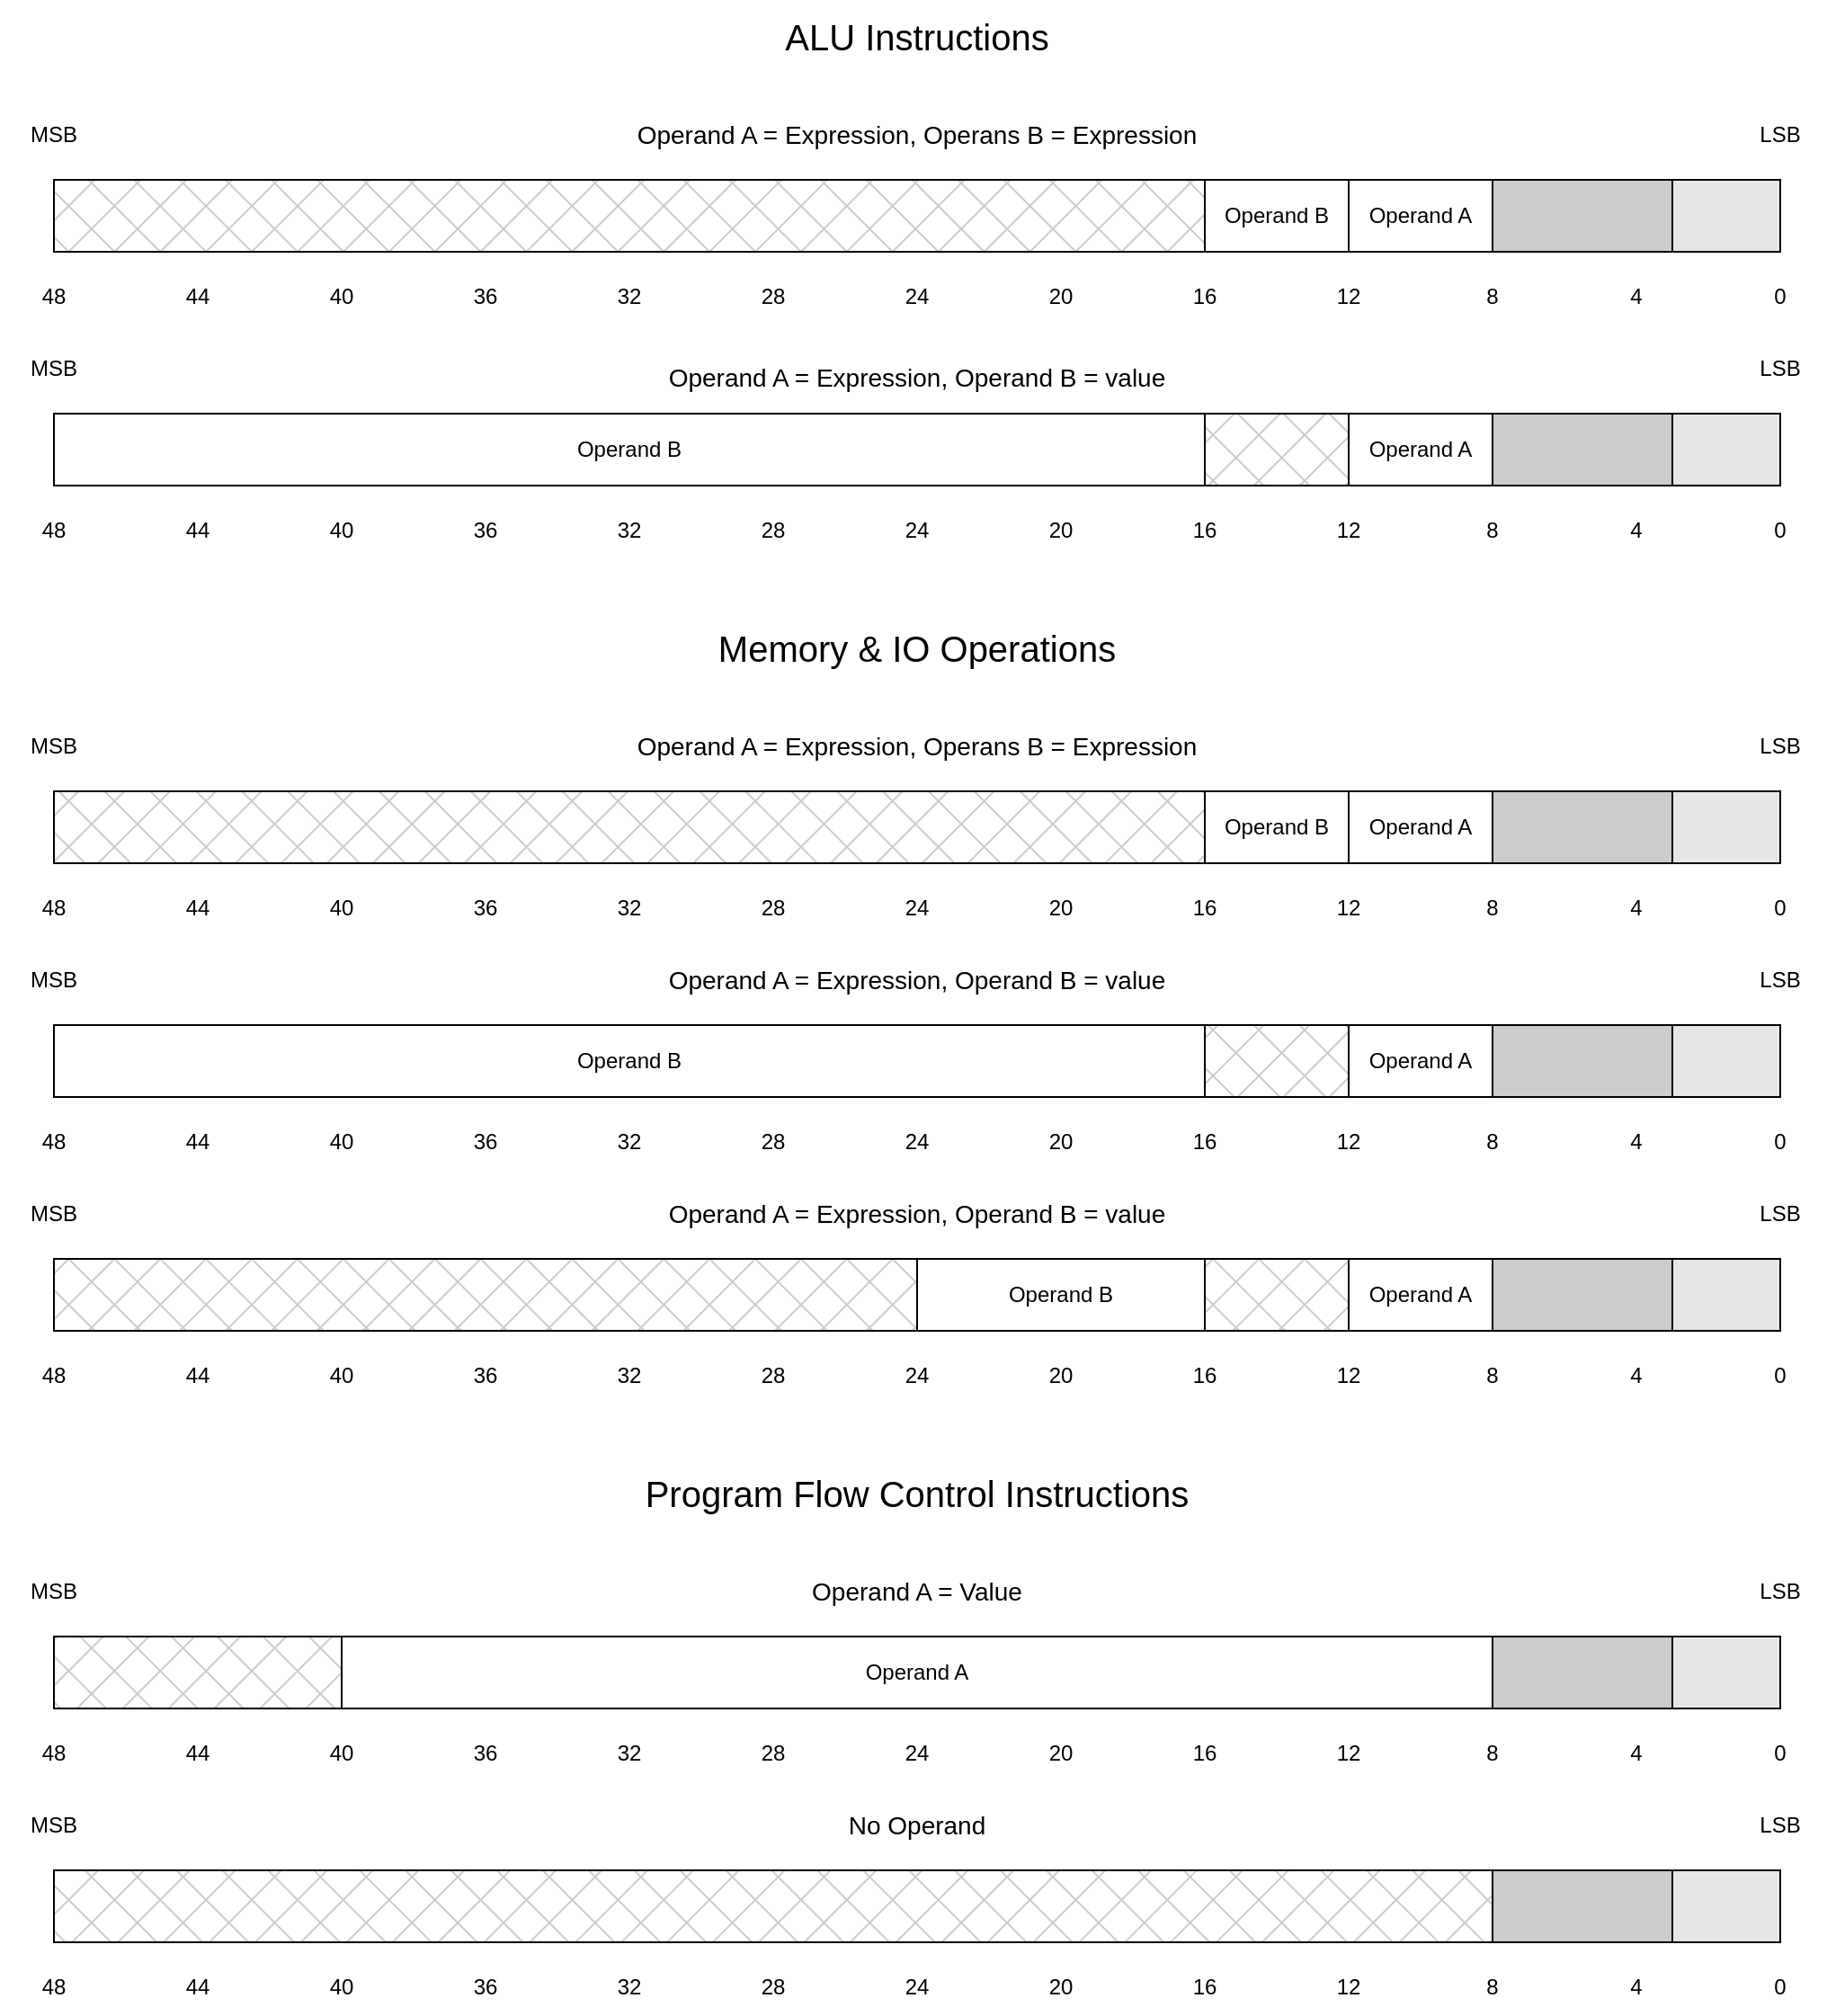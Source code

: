 <mxfile version="26.2.12">
  <diagram name="Page-1" id="KWa05hD6m2ldtA0Ua-MG">
    <mxGraphModel dx="1426" dy="784" grid="1" gridSize="10" guides="1" tooltips="1" connect="1" arrows="1" fold="1" page="1" pageScale="1" pageWidth="827" pageHeight="1169" math="0" shadow="0">
      <root>
        <mxCell id="0" />
        <mxCell id="1" parent="0" />
        <mxCell id="LBeNDb-V28WhiPF_0cWA-1" value="" style="rounded=0;whiteSpace=wrap;html=1;fillColor=#CCCCCC;gradientColor=none;gradientDirection=radial;fillStyle=cross-hatch;" vertex="1" parent="1">
          <mxGeometry x="120" y="240" width="960" height="40" as="geometry" />
        </mxCell>
        <mxCell id="LBeNDb-V28WhiPF_0cWA-2" value="MSB" style="text;html=1;align=center;verticalAlign=middle;whiteSpace=wrap;rounded=0;" vertex="1" parent="1">
          <mxGeometry x="90" y="200" width="60" height="30" as="geometry" />
        </mxCell>
        <mxCell id="LBeNDb-V28WhiPF_0cWA-3" value="LSB" style="text;html=1;align=center;verticalAlign=middle;whiteSpace=wrap;rounded=0;" vertex="1" parent="1">
          <mxGeometry x="1050" y="200" width="60" height="30" as="geometry" />
        </mxCell>
        <mxCell id="LBeNDb-V28WhiPF_0cWA-4" value="" style="rounded=0;whiteSpace=wrap;html=1;fillColor=#E6E6E6;" vertex="1" parent="1">
          <mxGeometry x="1020" y="240" width="60" height="40" as="geometry" />
        </mxCell>
        <mxCell id="LBeNDb-V28WhiPF_0cWA-5" value="" style="rounded=0;whiteSpace=wrap;html=1;fillColor=#CCCCCC;" vertex="1" parent="1">
          <mxGeometry x="920" y="240" width="100" height="40" as="geometry" />
        </mxCell>
        <mxCell id="LBeNDb-V28WhiPF_0cWA-6" value="" style="rounded=0;whiteSpace=wrap;html=1;" vertex="1" parent="1">
          <mxGeometry x="840" y="240" width="80" height="40" as="geometry" />
        </mxCell>
        <mxCell id="LBeNDb-V28WhiPF_0cWA-7" value="" style="rounded=0;whiteSpace=wrap;html=1;" vertex="1" parent="1">
          <mxGeometry x="760" y="240" width="80" height="40" as="geometry" />
        </mxCell>
        <mxCell id="LBeNDb-V28WhiPF_0cWA-8" value="0" style="text;html=1;align=center;verticalAlign=middle;whiteSpace=wrap;rounded=0;" vertex="1" parent="1">
          <mxGeometry x="1050" y="290" width="60" height="30" as="geometry" />
        </mxCell>
        <mxCell id="LBeNDb-V28WhiPF_0cWA-9" value="4" style="text;html=1;align=center;verticalAlign=middle;whiteSpace=wrap;rounded=0;" vertex="1" parent="1">
          <mxGeometry x="970" y="290" width="60" height="30" as="geometry" />
        </mxCell>
        <mxCell id="LBeNDb-V28WhiPF_0cWA-10" value="8" style="text;html=1;align=center;verticalAlign=middle;whiteSpace=wrap;rounded=0;" vertex="1" parent="1">
          <mxGeometry x="890" y="290" width="60" height="30" as="geometry" />
        </mxCell>
        <mxCell id="LBeNDb-V28WhiPF_0cWA-11" value="12" style="text;html=1;align=center;verticalAlign=middle;whiteSpace=wrap;rounded=0;" vertex="1" parent="1">
          <mxGeometry x="810" y="290" width="60" height="30" as="geometry" />
        </mxCell>
        <mxCell id="LBeNDb-V28WhiPF_0cWA-12" value="16" style="text;html=1;align=center;verticalAlign=middle;whiteSpace=wrap;rounded=0;" vertex="1" parent="1">
          <mxGeometry x="730" y="290" width="60" height="30" as="geometry" />
        </mxCell>
        <mxCell id="LBeNDb-V28WhiPF_0cWA-13" value="20" style="text;html=1;align=center;verticalAlign=middle;whiteSpace=wrap;rounded=0;" vertex="1" parent="1">
          <mxGeometry x="650" y="290" width="60" height="30" as="geometry" />
        </mxCell>
        <mxCell id="LBeNDb-V28WhiPF_0cWA-14" value="24" style="text;html=1;align=center;verticalAlign=middle;whiteSpace=wrap;rounded=0;" vertex="1" parent="1">
          <mxGeometry x="570" y="290" width="60" height="30" as="geometry" />
        </mxCell>
        <mxCell id="LBeNDb-V28WhiPF_0cWA-15" value="28" style="text;html=1;align=center;verticalAlign=middle;whiteSpace=wrap;rounded=0;" vertex="1" parent="1">
          <mxGeometry x="490" y="290" width="60" height="30" as="geometry" />
        </mxCell>
        <mxCell id="LBeNDb-V28WhiPF_0cWA-16" value="32" style="text;html=1;align=center;verticalAlign=middle;whiteSpace=wrap;rounded=0;" vertex="1" parent="1">
          <mxGeometry x="410" y="290" width="60" height="30" as="geometry" />
        </mxCell>
        <mxCell id="LBeNDb-V28WhiPF_0cWA-17" value="36" style="text;html=1;align=center;verticalAlign=middle;whiteSpace=wrap;rounded=0;" vertex="1" parent="1">
          <mxGeometry x="330" y="290" width="60" height="30" as="geometry" />
        </mxCell>
        <mxCell id="LBeNDb-V28WhiPF_0cWA-18" value="40" style="text;html=1;align=center;verticalAlign=middle;whiteSpace=wrap;rounded=0;" vertex="1" parent="1">
          <mxGeometry x="250" y="290" width="60" height="30" as="geometry" />
        </mxCell>
        <mxCell id="LBeNDb-V28WhiPF_0cWA-19" value="44" style="text;html=1;align=center;verticalAlign=middle;whiteSpace=wrap;rounded=0;" vertex="1" parent="1">
          <mxGeometry x="170" y="290" width="60" height="30" as="geometry" />
        </mxCell>
        <mxCell id="LBeNDb-V28WhiPF_0cWA-20" value="48" style="text;html=1;align=center;verticalAlign=middle;whiteSpace=wrap;rounded=0;" vertex="1" parent="1">
          <mxGeometry x="90" y="290" width="60" height="30" as="geometry" />
        </mxCell>
        <mxCell id="LBeNDb-V28WhiPF_0cWA-21" value="Operand A = Expression, Operans B = Expression" style="text;html=1;align=center;verticalAlign=middle;whiteSpace=wrap;rounded=0;fontSize=14;" vertex="1" parent="1">
          <mxGeometry x="430" y="205" width="340" height="20" as="geometry" />
        </mxCell>
        <mxCell id="LBeNDb-V28WhiPF_0cWA-22" value="" style="rounded=0;whiteSpace=wrap;html=1;fillColor=#CCCCCC;gradientColor=none;gradientDirection=radial;fillStyle=cross-hatch;" vertex="1" parent="1">
          <mxGeometry x="120" y="370" width="960" height="40" as="geometry" />
        </mxCell>
        <mxCell id="LBeNDb-V28WhiPF_0cWA-23" value="MSB" style="text;html=1;align=center;verticalAlign=middle;whiteSpace=wrap;rounded=0;" vertex="1" parent="1">
          <mxGeometry x="90" y="330" width="60" height="30" as="geometry" />
        </mxCell>
        <mxCell id="LBeNDb-V28WhiPF_0cWA-24" value="LSB" style="text;html=1;align=center;verticalAlign=middle;whiteSpace=wrap;rounded=0;" vertex="1" parent="1">
          <mxGeometry x="1050" y="330" width="60" height="30" as="geometry" />
        </mxCell>
        <mxCell id="LBeNDb-V28WhiPF_0cWA-25" value="" style="rounded=0;whiteSpace=wrap;html=1;fillColor=#E6E6E6;" vertex="1" parent="1">
          <mxGeometry x="1020" y="370" width="60" height="40" as="geometry" />
        </mxCell>
        <mxCell id="LBeNDb-V28WhiPF_0cWA-26" value="" style="rounded=0;whiteSpace=wrap;html=1;fillColor=#CCCCCC;" vertex="1" parent="1">
          <mxGeometry x="920" y="370" width="100" height="40" as="geometry" />
        </mxCell>
        <mxCell id="LBeNDb-V28WhiPF_0cWA-27" value="" style="rounded=0;whiteSpace=wrap;html=1;" vertex="1" parent="1">
          <mxGeometry x="840" y="370" width="80" height="40" as="geometry" />
        </mxCell>
        <mxCell id="LBeNDb-V28WhiPF_0cWA-28" value="" style="rounded=0;whiteSpace=wrap;html=1;" vertex="1" parent="1">
          <mxGeometry x="120" y="370" width="640" height="40" as="geometry" />
        </mxCell>
        <mxCell id="LBeNDb-V28WhiPF_0cWA-29" value="0" style="text;html=1;align=center;verticalAlign=middle;whiteSpace=wrap;rounded=0;" vertex="1" parent="1">
          <mxGeometry x="1050" y="420" width="60" height="30" as="geometry" />
        </mxCell>
        <mxCell id="LBeNDb-V28WhiPF_0cWA-30" value="4" style="text;html=1;align=center;verticalAlign=middle;whiteSpace=wrap;rounded=0;" vertex="1" parent="1">
          <mxGeometry x="970" y="420" width="60" height="30" as="geometry" />
        </mxCell>
        <mxCell id="LBeNDb-V28WhiPF_0cWA-31" value="8" style="text;html=1;align=center;verticalAlign=middle;whiteSpace=wrap;rounded=0;" vertex="1" parent="1">
          <mxGeometry x="890" y="420" width="60" height="30" as="geometry" />
        </mxCell>
        <mxCell id="LBeNDb-V28WhiPF_0cWA-32" value="12" style="text;html=1;align=center;verticalAlign=middle;whiteSpace=wrap;rounded=0;" vertex="1" parent="1">
          <mxGeometry x="810" y="420" width="60" height="30" as="geometry" />
        </mxCell>
        <mxCell id="LBeNDb-V28WhiPF_0cWA-33" value="16" style="text;html=1;align=center;verticalAlign=middle;whiteSpace=wrap;rounded=0;" vertex="1" parent="1">
          <mxGeometry x="730" y="420" width="60" height="30" as="geometry" />
        </mxCell>
        <mxCell id="LBeNDb-V28WhiPF_0cWA-34" value="20" style="text;html=1;align=center;verticalAlign=middle;whiteSpace=wrap;rounded=0;" vertex="1" parent="1">
          <mxGeometry x="650" y="420" width="60" height="30" as="geometry" />
        </mxCell>
        <mxCell id="LBeNDb-V28WhiPF_0cWA-35" value="24" style="text;html=1;align=center;verticalAlign=middle;whiteSpace=wrap;rounded=0;" vertex="1" parent="1">
          <mxGeometry x="570" y="420" width="60" height="30" as="geometry" />
        </mxCell>
        <mxCell id="LBeNDb-V28WhiPF_0cWA-36" value="28" style="text;html=1;align=center;verticalAlign=middle;whiteSpace=wrap;rounded=0;" vertex="1" parent="1">
          <mxGeometry x="490" y="420" width="60" height="30" as="geometry" />
        </mxCell>
        <mxCell id="LBeNDb-V28WhiPF_0cWA-37" value="32" style="text;html=1;align=center;verticalAlign=middle;whiteSpace=wrap;rounded=0;" vertex="1" parent="1">
          <mxGeometry x="410" y="420" width="60" height="30" as="geometry" />
        </mxCell>
        <mxCell id="LBeNDb-V28WhiPF_0cWA-38" value="36" style="text;html=1;align=center;verticalAlign=middle;whiteSpace=wrap;rounded=0;" vertex="1" parent="1">
          <mxGeometry x="330" y="420" width="60" height="30" as="geometry" />
        </mxCell>
        <mxCell id="LBeNDb-V28WhiPF_0cWA-39" value="40" style="text;html=1;align=center;verticalAlign=middle;whiteSpace=wrap;rounded=0;" vertex="1" parent="1">
          <mxGeometry x="250" y="420" width="60" height="30" as="geometry" />
        </mxCell>
        <mxCell id="LBeNDb-V28WhiPF_0cWA-40" value="44" style="text;html=1;align=center;verticalAlign=middle;whiteSpace=wrap;rounded=0;" vertex="1" parent="1">
          <mxGeometry x="170" y="420" width="60" height="30" as="geometry" />
        </mxCell>
        <mxCell id="LBeNDb-V28WhiPF_0cWA-41" value="48" style="text;html=1;align=center;verticalAlign=middle;whiteSpace=wrap;rounded=0;" vertex="1" parent="1">
          <mxGeometry x="90" y="420" width="60" height="30" as="geometry" />
        </mxCell>
        <mxCell id="LBeNDb-V28WhiPF_0cWA-42" value="Operand A = Expression, Operand B = value" style="text;html=1;align=center;verticalAlign=middle;whiteSpace=wrap;rounded=0;fontSize=14;" vertex="1" parent="1">
          <mxGeometry x="430" y="340" width="340" height="20" as="geometry" />
        </mxCell>
        <mxCell id="LBeNDb-V28WhiPF_0cWA-43" value="Operand B" style="text;html=1;align=center;verticalAlign=middle;whiteSpace=wrap;rounded=0;" vertex="1" parent="1">
          <mxGeometry x="765" y="245" width="70" height="30" as="geometry" />
        </mxCell>
        <mxCell id="LBeNDb-V28WhiPF_0cWA-44" value="Operand A" style="text;html=1;align=center;verticalAlign=middle;whiteSpace=wrap;rounded=0;" vertex="1" parent="1">
          <mxGeometry x="850" y="245" width="60" height="30" as="geometry" />
        </mxCell>
        <mxCell id="LBeNDb-V28WhiPF_0cWA-45" value="Operand A" style="text;html=1;align=center;verticalAlign=middle;whiteSpace=wrap;rounded=0;" vertex="1" parent="1">
          <mxGeometry x="850" y="375" width="60" height="30" as="geometry" />
        </mxCell>
        <mxCell id="LBeNDb-V28WhiPF_0cWA-46" value="Operand B" style="text;html=1;align=center;verticalAlign=middle;whiteSpace=wrap;rounded=0;" vertex="1" parent="1">
          <mxGeometry x="405" y="375" width="70" height="30" as="geometry" />
        </mxCell>
        <mxCell id="LBeNDb-V28WhiPF_0cWA-47" value="ALU Instructions" style="text;html=1;align=center;verticalAlign=middle;whiteSpace=wrap;rounded=0;fontSize=20;" vertex="1" parent="1">
          <mxGeometry x="440" y="140" width="320" height="40" as="geometry" />
        </mxCell>
        <mxCell id="LBeNDb-V28WhiPF_0cWA-49" value="" style="rounded=0;whiteSpace=wrap;html=1;fillColor=#CCCCCC;gradientColor=none;gradientDirection=radial;fillStyle=cross-hatch;" vertex="1" parent="1">
          <mxGeometry x="120" y="580" width="960" height="40" as="geometry" />
        </mxCell>
        <mxCell id="LBeNDb-V28WhiPF_0cWA-50" value="MSB" style="text;html=1;align=center;verticalAlign=middle;whiteSpace=wrap;rounded=0;" vertex="1" parent="1">
          <mxGeometry x="90" y="540" width="60" height="30" as="geometry" />
        </mxCell>
        <mxCell id="LBeNDb-V28WhiPF_0cWA-51" value="LSB" style="text;html=1;align=center;verticalAlign=middle;whiteSpace=wrap;rounded=0;" vertex="1" parent="1">
          <mxGeometry x="1050" y="540" width="60" height="30" as="geometry" />
        </mxCell>
        <mxCell id="LBeNDb-V28WhiPF_0cWA-52" value="" style="rounded=0;whiteSpace=wrap;html=1;fillColor=#E6E6E6;" vertex="1" parent="1">
          <mxGeometry x="1020" y="580" width="60" height="40" as="geometry" />
        </mxCell>
        <mxCell id="LBeNDb-V28WhiPF_0cWA-53" value="" style="rounded=0;whiteSpace=wrap;html=1;fillColor=#CCCCCC;" vertex="1" parent="1">
          <mxGeometry x="920" y="580" width="100" height="40" as="geometry" />
        </mxCell>
        <mxCell id="LBeNDb-V28WhiPF_0cWA-54" value="" style="rounded=0;whiteSpace=wrap;html=1;" vertex="1" parent="1">
          <mxGeometry x="840" y="580" width="80" height="40" as="geometry" />
        </mxCell>
        <mxCell id="LBeNDb-V28WhiPF_0cWA-55" value="" style="rounded=0;whiteSpace=wrap;html=1;" vertex="1" parent="1">
          <mxGeometry x="760" y="580" width="80" height="40" as="geometry" />
        </mxCell>
        <mxCell id="LBeNDb-V28WhiPF_0cWA-56" value="0" style="text;html=1;align=center;verticalAlign=middle;whiteSpace=wrap;rounded=0;" vertex="1" parent="1">
          <mxGeometry x="1050" y="630" width="60" height="30" as="geometry" />
        </mxCell>
        <mxCell id="LBeNDb-V28WhiPF_0cWA-57" value="4" style="text;html=1;align=center;verticalAlign=middle;whiteSpace=wrap;rounded=0;" vertex="1" parent="1">
          <mxGeometry x="970" y="630" width="60" height="30" as="geometry" />
        </mxCell>
        <mxCell id="LBeNDb-V28WhiPF_0cWA-58" value="8" style="text;html=1;align=center;verticalAlign=middle;whiteSpace=wrap;rounded=0;" vertex="1" parent="1">
          <mxGeometry x="890" y="630" width="60" height="30" as="geometry" />
        </mxCell>
        <mxCell id="LBeNDb-V28WhiPF_0cWA-59" value="12" style="text;html=1;align=center;verticalAlign=middle;whiteSpace=wrap;rounded=0;" vertex="1" parent="1">
          <mxGeometry x="810" y="630" width="60" height="30" as="geometry" />
        </mxCell>
        <mxCell id="LBeNDb-V28WhiPF_0cWA-60" value="16" style="text;html=1;align=center;verticalAlign=middle;whiteSpace=wrap;rounded=0;" vertex="1" parent="1">
          <mxGeometry x="730" y="630" width="60" height="30" as="geometry" />
        </mxCell>
        <mxCell id="LBeNDb-V28WhiPF_0cWA-61" value="20" style="text;html=1;align=center;verticalAlign=middle;whiteSpace=wrap;rounded=0;" vertex="1" parent="1">
          <mxGeometry x="650" y="630" width="60" height="30" as="geometry" />
        </mxCell>
        <mxCell id="LBeNDb-V28WhiPF_0cWA-62" value="24" style="text;html=1;align=center;verticalAlign=middle;whiteSpace=wrap;rounded=0;" vertex="1" parent="1">
          <mxGeometry x="570" y="630" width="60" height="30" as="geometry" />
        </mxCell>
        <mxCell id="LBeNDb-V28WhiPF_0cWA-63" value="28" style="text;html=1;align=center;verticalAlign=middle;whiteSpace=wrap;rounded=0;" vertex="1" parent="1">
          <mxGeometry x="490" y="630" width="60" height="30" as="geometry" />
        </mxCell>
        <mxCell id="LBeNDb-V28WhiPF_0cWA-64" value="32" style="text;html=1;align=center;verticalAlign=middle;whiteSpace=wrap;rounded=0;" vertex="1" parent="1">
          <mxGeometry x="410" y="630" width="60" height="30" as="geometry" />
        </mxCell>
        <mxCell id="LBeNDb-V28WhiPF_0cWA-65" value="36" style="text;html=1;align=center;verticalAlign=middle;whiteSpace=wrap;rounded=0;" vertex="1" parent="1">
          <mxGeometry x="330" y="630" width="60" height="30" as="geometry" />
        </mxCell>
        <mxCell id="LBeNDb-V28WhiPF_0cWA-66" value="40" style="text;html=1;align=center;verticalAlign=middle;whiteSpace=wrap;rounded=0;" vertex="1" parent="1">
          <mxGeometry x="250" y="630" width="60" height="30" as="geometry" />
        </mxCell>
        <mxCell id="LBeNDb-V28WhiPF_0cWA-67" value="44" style="text;html=1;align=center;verticalAlign=middle;whiteSpace=wrap;rounded=0;" vertex="1" parent="1">
          <mxGeometry x="170" y="630" width="60" height="30" as="geometry" />
        </mxCell>
        <mxCell id="LBeNDb-V28WhiPF_0cWA-68" value="48" style="text;html=1;align=center;verticalAlign=middle;whiteSpace=wrap;rounded=0;" vertex="1" parent="1">
          <mxGeometry x="90" y="630" width="60" height="30" as="geometry" />
        </mxCell>
        <mxCell id="LBeNDb-V28WhiPF_0cWA-69" value="Operand A = Expression, Operans B = Expression" style="text;html=1;align=center;verticalAlign=middle;whiteSpace=wrap;rounded=0;fontSize=14;" vertex="1" parent="1">
          <mxGeometry x="430" y="545" width="340" height="20" as="geometry" />
        </mxCell>
        <mxCell id="LBeNDb-V28WhiPF_0cWA-70" value="" style="rounded=0;whiteSpace=wrap;html=1;fillColor=#CCCCCC;gradientColor=none;gradientDirection=radial;fillStyle=cross-hatch;" vertex="1" parent="1">
          <mxGeometry x="120" y="710" width="960" height="40" as="geometry" />
        </mxCell>
        <mxCell id="LBeNDb-V28WhiPF_0cWA-71" value="MSB" style="text;html=1;align=center;verticalAlign=middle;whiteSpace=wrap;rounded=0;" vertex="1" parent="1">
          <mxGeometry x="90" y="670" width="60" height="30" as="geometry" />
        </mxCell>
        <mxCell id="LBeNDb-V28WhiPF_0cWA-72" value="LSB" style="text;html=1;align=center;verticalAlign=middle;whiteSpace=wrap;rounded=0;" vertex="1" parent="1">
          <mxGeometry x="1050" y="670" width="60" height="30" as="geometry" />
        </mxCell>
        <mxCell id="LBeNDb-V28WhiPF_0cWA-73" value="" style="rounded=0;whiteSpace=wrap;html=1;fillColor=#E6E6E6;" vertex="1" parent="1">
          <mxGeometry x="1020" y="710" width="60" height="40" as="geometry" />
        </mxCell>
        <mxCell id="LBeNDb-V28WhiPF_0cWA-74" value="" style="rounded=0;whiteSpace=wrap;html=1;fillColor=#CCCCCC;" vertex="1" parent="1">
          <mxGeometry x="920" y="710" width="100" height="40" as="geometry" />
        </mxCell>
        <mxCell id="LBeNDb-V28WhiPF_0cWA-75" value="" style="rounded=0;whiteSpace=wrap;html=1;" vertex="1" parent="1">
          <mxGeometry x="840" y="710" width="80" height="40" as="geometry" />
        </mxCell>
        <mxCell id="LBeNDb-V28WhiPF_0cWA-76" value="" style="rounded=0;whiteSpace=wrap;html=1;" vertex="1" parent="1">
          <mxGeometry x="120" y="710" width="640" height="40" as="geometry" />
        </mxCell>
        <mxCell id="LBeNDb-V28WhiPF_0cWA-77" value="0" style="text;html=1;align=center;verticalAlign=middle;whiteSpace=wrap;rounded=0;" vertex="1" parent="1">
          <mxGeometry x="1050" y="760" width="60" height="30" as="geometry" />
        </mxCell>
        <mxCell id="LBeNDb-V28WhiPF_0cWA-78" value="4" style="text;html=1;align=center;verticalAlign=middle;whiteSpace=wrap;rounded=0;" vertex="1" parent="1">
          <mxGeometry x="970" y="760" width="60" height="30" as="geometry" />
        </mxCell>
        <mxCell id="LBeNDb-V28WhiPF_0cWA-79" value="8" style="text;html=1;align=center;verticalAlign=middle;whiteSpace=wrap;rounded=0;" vertex="1" parent="1">
          <mxGeometry x="890" y="760" width="60" height="30" as="geometry" />
        </mxCell>
        <mxCell id="LBeNDb-V28WhiPF_0cWA-80" value="12" style="text;html=1;align=center;verticalAlign=middle;whiteSpace=wrap;rounded=0;" vertex="1" parent="1">
          <mxGeometry x="810" y="760" width="60" height="30" as="geometry" />
        </mxCell>
        <mxCell id="LBeNDb-V28WhiPF_0cWA-81" value="16" style="text;html=1;align=center;verticalAlign=middle;whiteSpace=wrap;rounded=0;" vertex="1" parent="1">
          <mxGeometry x="730" y="760" width="60" height="30" as="geometry" />
        </mxCell>
        <mxCell id="LBeNDb-V28WhiPF_0cWA-82" value="20" style="text;html=1;align=center;verticalAlign=middle;whiteSpace=wrap;rounded=0;" vertex="1" parent="1">
          <mxGeometry x="650" y="760" width="60" height="30" as="geometry" />
        </mxCell>
        <mxCell id="LBeNDb-V28WhiPF_0cWA-83" value="24" style="text;html=1;align=center;verticalAlign=middle;whiteSpace=wrap;rounded=0;" vertex="1" parent="1">
          <mxGeometry x="570" y="760" width="60" height="30" as="geometry" />
        </mxCell>
        <mxCell id="LBeNDb-V28WhiPF_0cWA-84" value="28" style="text;html=1;align=center;verticalAlign=middle;whiteSpace=wrap;rounded=0;" vertex="1" parent="1">
          <mxGeometry x="490" y="760" width="60" height="30" as="geometry" />
        </mxCell>
        <mxCell id="LBeNDb-V28WhiPF_0cWA-85" value="32" style="text;html=1;align=center;verticalAlign=middle;whiteSpace=wrap;rounded=0;" vertex="1" parent="1">
          <mxGeometry x="410" y="760" width="60" height="30" as="geometry" />
        </mxCell>
        <mxCell id="LBeNDb-V28WhiPF_0cWA-86" value="36" style="text;html=1;align=center;verticalAlign=middle;whiteSpace=wrap;rounded=0;" vertex="1" parent="1">
          <mxGeometry x="330" y="760" width="60" height="30" as="geometry" />
        </mxCell>
        <mxCell id="LBeNDb-V28WhiPF_0cWA-87" value="40" style="text;html=1;align=center;verticalAlign=middle;whiteSpace=wrap;rounded=0;" vertex="1" parent="1">
          <mxGeometry x="250" y="760" width="60" height="30" as="geometry" />
        </mxCell>
        <mxCell id="LBeNDb-V28WhiPF_0cWA-88" value="44" style="text;html=1;align=center;verticalAlign=middle;whiteSpace=wrap;rounded=0;" vertex="1" parent="1">
          <mxGeometry x="170" y="760" width="60" height="30" as="geometry" />
        </mxCell>
        <mxCell id="LBeNDb-V28WhiPF_0cWA-89" value="48" style="text;html=1;align=center;verticalAlign=middle;whiteSpace=wrap;rounded=0;" vertex="1" parent="1">
          <mxGeometry x="90" y="760" width="60" height="30" as="geometry" />
        </mxCell>
        <mxCell id="LBeNDb-V28WhiPF_0cWA-90" value="Operand A = Expression, Operand B = value" style="text;html=1;align=center;verticalAlign=middle;whiteSpace=wrap;rounded=0;fontSize=14;" vertex="1" parent="1">
          <mxGeometry x="430" y="675" width="340" height="20" as="geometry" />
        </mxCell>
        <mxCell id="LBeNDb-V28WhiPF_0cWA-91" value="Operand B" style="text;html=1;align=center;verticalAlign=middle;whiteSpace=wrap;rounded=0;" vertex="1" parent="1">
          <mxGeometry x="765" y="585" width="70" height="30" as="geometry" />
        </mxCell>
        <mxCell id="LBeNDb-V28WhiPF_0cWA-92" value="Operand A" style="text;html=1;align=center;verticalAlign=middle;whiteSpace=wrap;rounded=0;" vertex="1" parent="1">
          <mxGeometry x="850" y="585" width="60" height="30" as="geometry" />
        </mxCell>
        <mxCell id="LBeNDb-V28WhiPF_0cWA-93" value="Operand A" style="text;html=1;align=center;verticalAlign=middle;whiteSpace=wrap;rounded=0;" vertex="1" parent="1">
          <mxGeometry x="850" y="715" width="60" height="30" as="geometry" />
        </mxCell>
        <mxCell id="LBeNDb-V28WhiPF_0cWA-94" value="Operand B" style="text;html=1;align=center;verticalAlign=middle;whiteSpace=wrap;rounded=0;" vertex="1" parent="1">
          <mxGeometry x="405" y="715" width="70" height="30" as="geometry" />
        </mxCell>
        <mxCell id="LBeNDb-V28WhiPF_0cWA-95" value="Memory &amp;amp; IO Operations" style="text;html=1;align=center;verticalAlign=middle;whiteSpace=wrap;rounded=0;fontSize=20;" vertex="1" parent="1">
          <mxGeometry x="440" y="480" width="320" height="40" as="geometry" />
        </mxCell>
        <mxCell id="LBeNDb-V28WhiPF_0cWA-97" value="" style="rounded=0;whiteSpace=wrap;html=1;fillColor=#CCCCCC;gradientColor=none;gradientDirection=radial;fillStyle=cross-hatch;" vertex="1" parent="1">
          <mxGeometry x="120" y="840" width="960" height="40" as="geometry" />
        </mxCell>
        <mxCell id="LBeNDb-V28WhiPF_0cWA-98" value="MSB" style="text;html=1;align=center;verticalAlign=middle;whiteSpace=wrap;rounded=0;" vertex="1" parent="1">
          <mxGeometry x="90" y="800" width="60" height="30" as="geometry" />
        </mxCell>
        <mxCell id="LBeNDb-V28WhiPF_0cWA-99" value="LSB" style="text;html=1;align=center;verticalAlign=middle;whiteSpace=wrap;rounded=0;" vertex="1" parent="1">
          <mxGeometry x="1050" y="800" width="60" height="30" as="geometry" />
        </mxCell>
        <mxCell id="LBeNDb-V28WhiPF_0cWA-100" value="" style="rounded=0;whiteSpace=wrap;html=1;fillColor=#E6E6E6;" vertex="1" parent="1">
          <mxGeometry x="1020" y="840" width="60" height="40" as="geometry" />
        </mxCell>
        <mxCell id="LBeNDb-V28WhiPF_0cWA-101" value="" style="rounded=0;whiteSpace=wrap;html=1;fillColor=#CCCCCC;" vertex="1" parent="1">
          <mxGeometry x="920" y="840" width="100" height="40" as="geometry" />
        </mxCell>
        <mxCell id="LBeNDb-V28WhiPF_0cWA-102" value="" style="rounded=0;whiteSpace=wrap;html=1;" vertex="1" parent="1">
          <mxGeometry x="840" y="840" width="80" height="40" as="geometry" />
        </mxCell>
        <mxCell id="LBeNDb-V28WhiPF_0cWA-103" value="" style="rounded=0;whiteSpace=wrap;html=1;" vertex="1" parent="1">
          <mxGeometry x="600" y="840" width="160" height="40" as="geometry" />
        </mxCell>
        <mxCell id="LBeNDb-V28WhiPF_0cWA-104" value="0" style="text;html=1;align=center;verticalAlign=middle;whiteSpace=wrap;rounded=0;" vertex="1" parent="1">
          <mxGeometry x="1050" y="890" width="60" height="30" as="geometry" />
        </mxCell>
        <mxCell id="LBeNDb-V28WhiPF_0cWA-105" value="4" style="text;html=1;align=center;verticalAlign=middle;whiteSpace=wrap;rounded=0;" vertex="1" parent="1">
          <mxGeometry x="970" y="890" width="60" height="30" as="geometry" />
        </mxCell>
        <mxCell id="LBeNDb-V28WhiPF_0cWA-106" value="8" style="text;html=1;align=center;verticalAlign=middle;whiteSpace=wrap;rounded=0;" vertex="1" parent="1">
          <mxGeometry x="890" y="890" width="60" height="30" as="geometry" />
        </mxCell>
        <mxCell id="LBeNDb-V28WhiPF_0cWA-107" value="12" style="text;html=1;align=center;verticalAlign=middle;whiteSpace=wrap;rounded=0;" vertex="1" parent="1">
          <mxGeometry x="810" y="890" width="60" height="30" as="geometry" />
        </mxCell>
        <mxCell id="LBeNDb-V28WhiPF_0cWA-108" value="16" style="text;html=1;align=center;verticalAlign=middle;whiteSpace=wrap;rounded=0;" vertex="1" parent="1">
          <mxGeometry x="730" y="890" width="60" height="30" as="geometry" />
        </mxCell>
        <mxCell id="LBeNDb-V28WhiPF_0cWA-109" value="20" style="text;html=1;align=center;verticalAlign=middle;whiteSpace=wrap;rounded=0;" vertex="1" parent="1">
          <mxGeometry x="650" y="890" width="60" height="30" as="geometry" />
        </mxCell>
        <mxCell id="LBeNDb-V28WhiPF_0cWA-110" value="24" style="text;html=1;align=center;verticalAlign=middle;whiteSpace=wrap;rounded=0;" vertex="1" parent="1">
          <mxGeometry x="570" y="890" width="60" height="30" as="geometry" />
        </mxCell>
        <mxCell id="LBeNDb-V28WhiPF_0cWA-111" value="28" style="text;html=1;align=center;verticalAlign=middle;whiteSpace=wrap;rounded=0;" vertex="1" parent="1">
          <mxGeometry x="490" y="890" width="60" height="30" as="geometry" />
        </mxCell>
        <mxCell id="LBeNDb-V28WhiPF_0cWA-112" value="32" style="text;html=1;align=center;verticalAlign=middle;whiteSpace=wrap;rounded=0;" vertex="1" parent="1">
          <mxGeometry x="410" y="890" width="60" height="30" as="geometry" />
        </mxCell>
        <mxCell id="LBeNDb-V28WhiPF_0cWA-113" value="36" style="text;html=1;align=center;verticalAlign=middle;whiteSpace=wrap;rounded=0;" vertex="1" parent="1">
          <mxGeometry x="330" y="890" width="60" height="30" as="geometry" />
        </mxCell>
        <mxCell id="LBeNDb-V28WhiPF_0cWA-114" value="40" style="text;html=1;align=center;verticalAlign=middle;whiteSpace=wrap;rounded=0;" vertex="1" parent="1">
          <mxGeometry x="250" y="890" width="60" height="30" as="geometry" />
        </mxCell>
        <mxCell id="LBeNDb-V28WhiPF_0cWA-115" value="44" style="text;html=1;align=center;verticalAlign=middle;whiteSpace=wrap;rounded=0;" vertex="1" parent="1">
          <mxGeometry x="170" y="890" width="60" height="30" as="geometry" />
        </mxCell>
        <mxCell id="LBeNDb-V28WhiPF_0cWA-116" value="48" style="text;html=1;align=center;verticalAlign=middle;whiteSpace=wrap;rounded=0;" vertex="1" parent="1">
          <mxGeometry x="90" y="890" width="60" height="30" as="geometry" />
        </mxCell>
        <mxCell id="LBeNDb-V28WhiPF_0cWA-117" value="Operand A = Expression, Operand B = value" style="text;html=1;align=center;verticalAlign=middle;whiteSpace=wrap;rounded=0;fontSize=14;" vertex="1" parent="1">
          <mxGeometry x="430" y="805" width="340" height="20" as="geometry" />
        </mxCell>
        <mxCell id="LBeNDb-V28WhiPF_0cWA-118" value="Operand A" style="text;html=1;align=center;verticalAlign=middle;whiteSpace=wrap;rounded=0;" vertex="1" parent="1">
          <mxGeometry x="850" y="845" width="60" height="30" as="geometry" />
        </mxCell>
        <mxCell id="LBeNDb-V28WhiPF_0cWA-119" value="Operand B" style="text;html=1;align=center;verticalAlign=middle;whiteSpace=wrap;rounded=0;" vertex="1" parent="1">
          <mxGeometry x="645" y="845" width="70" height="30" as="geometry" />
        </mxCell>
        <mxCell id="LBeNDb-V28WhiPF_0cWA-120" value="" style="rounded=0;whiteSpace=wrap;html=1;fillColor=#CCCCCC;gradientColor=none;gradientDirection=radial;fillStyle=cross-hatch;" vertex="1" parent="1">
          <mxGeometry x="120" y="1050" width="960" height="40" as="geometry" />
        </mxCell>
        <mxCell id="LBeNDb-V28WhiPF_0cWA-121" value="MSB" style="text;html=1;align=center;verticalAlign=middle;whiteSpace=wrap;rounded=0;" vertex="1" parent="1">
          <mxGeometry x="90" y="1010" width="60" height="30" as="geometry" />
        </mxCell>
        <mxCell id="LBeNDb-V28WhiPF_0cWA-122" value="LSB" style="text;html=1;align=center;verticalAlign=middle;whiteSpace=wrap;rounded=0;" vertex="1" parent="1">
          <mxGeometry x="1050" y="1010" width="60" height="30" as="geometry" />
        </mxCell>
        <mxCell id="LBeNDb-V28WhiPF_0cWA-123" value="" style="rounded=0;whiteSpace=wrap;html=1;fillColor=#E6E6E6;" vertex="1" parent="1">
          <mxGeometry x="1020" y="1050" width="60" height="40" as="geometry" />
        </mxCell>
        <mxCell id="LBeNDb-V28WhiPF_0cWA-124" value="" style="rounded=0;whiteSpace=wrap;html=1;fillColor=#CCCCCC;" vertex="1" parent="1">
          <mxGeometry x="920" y="1050" width="100" height="40" as="geometry" />
        </mxCell>
        <mxCell id="LBeNDb-V28WhiPF_0cWA-125" value="" style="rounded=0;whiteSpace=wrap;html=1;" vertex="1" parent="1">
          <mxGeometry x="280" y="1050" width="640" height="40" as="geometry" />
        </mxCell>
        <mxCell id="LBeNDb-V28WhiPF_0cWA-127" value="0" style="text;html=1;align=center;verticalAlign=middle;whiteSpace=wrap;rounded=0;" vertex="1" parent="1">
          <mxGeometry x="1050" y="1100" width="60" height="30" as="geometry" />
        </mxCell>
        <mxCell id="LBeNDb-V28WhiPF_0cWA-128" value="4" style="text;html=1;align=center;verticalAlign=middle;whiteSpace=wrap;rounded=0;" vertex="1" parent="1">
          <mxGeometry x="970" y="1100" width="60" height="30" as="geometry" />
        </mxCell>
        <mxCell id="LBeNDb-V28WhiPF_0cWA-129" value="8" style="text;html=1;align=center;verticalAlign=middle;whiteSpace=wrap;rounded=0;" vertex="1" parent="1">
          <mxGeometry x="890" y="1100" width="60" height="30" as="geometry" />
        </mxCell>
        <mxCell id="LBeNDb-V28WhiPF_0cWA-130" value="12" style="text;html=1;align=center;verticalAlign=middle;whiteSpace=wrap;rounded=0;" vertex="1" parent="1">
          <mxGeometry x="810" y="1100" width="60" height="30" as="geometry" />
        </mxCell>
        <mxCell id="LBeNDb-V28WhiPF_0cWA-131" value="16" style="text;html=1;align=center;verticalAlign=middle;whiteSpace=wrap;rounded=0;" vertex="1" parent="1">
          <mxGeometry x="730" y="1100" width="60" height="30" as="geometry" />
        </mxCell>
        <mxCell id="LBeNDb-V28WhiPF_0cWA-132" value="20" style="text;html=1;align=center;verticalAlign=middle;whiteSpace=wrap;rounded=0;" vertex="1" parent="1">
          <mxGeometry x="650" y="1100" width="60" height="30" as="geometry" />
        </mxCell>
        <mxCell id="LBeNDb-V28WhiPF_0cWA-133" value="24" style="text;html=1;align=center;verticalAlign=middle;whiteSpace=wrap;rounded=0;" vertex="1" parent="1">
          <mxGeometry x="570" y="1100" width="60" height="30" as="geometry" />
        </mxCell>
        <mxCell id="LBeNDb-V28WhiPF_0cWA-134" value="28" style="text;html=1;align=center;verticalAlign=middle;whiteSpace=wrap;rounded=0;" vertex="1" parent="1">
          <mxGeometry x="490" y="1100" width="60" height="30" as="geometry" />
        </mxCell>
        <mxCell id="LBeNDb-V28WhiPF_0cWA-135" value="32" style="text;html=1;align=center;verticalAlign=middle;whiteSpace=wrap;rounded=0;" vertex="1" parent="1">
          <mxGeometry x="410" y="1100" width="60" height="30" as="geometry" />
        </mxCell>
        <mxCell id="LBeNDb-V28WhiPF_0cWA-136" value="36" style="text;html=1;align=center;verticalAlign=middle;whiteSpace=wrap;rounded=0;" vertex="1" parent="1">
          <mxGeometry x="330" y="1100" width="60" height="30" as="geometry" />
        </mxCell>
        <mxCell id="LBeNDb-V28WhiPF_0cWA-137" value="40" style="text;html=1;align=center;verticalAlign=middle;whiteSpace=wrap;rounded=0;" vertex="1" parent="1">
          <mxGeometry x="250" y="1100" width="60" height="30" as="geometry" />
        </mxCell>
        <mxCell id="LBeNDb-V28WhiPF_0cWA-138" value="44" style="text;html=1;align=center;verticalAlign=middle;whiteSpace=wrap;rounded=0;" vertex="1" parent="1">
          <mxGeometry x="170" y="1100" width="60" height="30" as="geometry" />
        </mxCell>
        <mxCell id="LBeNDb-V28WhiPF_0cWA-139" value="48" style="text;html=1;align=center;verticalAlign=middle;whiteSpace=wrap;rounded=0;" vertex="1" parent="1">
          <mxGeometry x="90" y="1100" width="60" height="30" as="geometry" />
        </mxCell>
        <mxCell id="LBeNDb-V28WhiPF_0cWA-140" value="Operand A = Value" style="text;html=1;align=center;verticalAlign=middle;whiteSpace=wrap;rounded=0;fontSize=14;" vertex="1" parent="1">
          <mxGeometry x="430" y="1015" width="340" height="20" as="geometry" />
        </mxCell>
        <mxCell id="LBeNDb-V28WhiPF_0cWA-141" value="" style="rounded=0;whiteSpace=wrap;html=1;fillColor=#CCCCCC;gradientColor=none;gradientDirection=radial;fillStyle=cross-hatch;" vertex="1" parent="1">
          <mxGeometry x="120" y="1180" width="960" height="40" as="geometry" />
        </mxCell>
        <mxCell id="LBeNDb-V28WhiPF_0cWA-142" value="MSB" style="text;html=1;align=center;verticalAlign=middle;whiteSpace=wrap;rounded=0;" vertex="1" parent="1">
          <mxGeometry x="90" y="1140" width="60" height="30" as="geometry" />
        </mxCell>
        <mxCell id="LBeNDb-V28WhiPF_0cWA-143" value="LSB" style="text;html=1;align=center;verticalAlign=middle;whiteSpace=wrap;rounded=0;" vertex="1" parent="1">
          <mxGeometry x="1050" y="1140" width="60" height="30" as="geometry" />
        </mxCell>
        <mxCell id="LBeNDb-V28WhiPF_0cWA-144" value="" style="rounded=0;whiteSpace=wrap;html=1;fillColor=#E6E6E6;" vertex="1" parent="1">
          <mxGeometry x="1020" y="1180" width="60" height="40" as="geometry" />
        </mxCell>
        <mxCell id="LBeNDb-V28WhiPF_0cWA-145" value="" style="rounded=0;whiteSpace=wrap;html=1;fillColor=#CCCCCC;" vertex="1" parent="1">
          <mxGeometry x="920" y="1180" width="100" height="40" as="geometry" />
        </mxCell>
        <mxCell id="LBeNDb-V28WhiPF_0cWA-148" value="0" style="text;html=1;align=center;verticalAlign=middle;whiteSpace=wrap;rounded=0;" vertex="1" parent="1">
          <mxGeometry x="1050" y="1230" width="60" height="30" as="geometry" />
        </mxCell>
        <mxCell id="LBeNDb-V28WhiPF_0cWA-149" value="4" style="text;html=1;align=center;verticalAlign=middle;whiteSpace=wrap;rounded=0;" vertex="1" parent="1">
          <mxGeometry x="970" y="1230" width="60" height="30" as="geometry" />
        </mxCell>
        <mxCell id="LBeNDb-V28WhiPF_0cWA-150" value="8" style="text;html=1;align=center;verticalAlign=middle;whiteSpace=wrap;rounded=0;" vertex="1" parent="1">
          <mxGeometry x="890" y="1230" width="60" height="30" as="geometry" />
        </mxCell>
        <mxCell id="LBeNDb-V28WhiPF_0cWA-151" value="12" style="text;html=1;align=center;verticalAlign=middle;whiteSpace=wrap;rounded=0;" vertex="1" parent="1">
          <mxGeometry x="810" y="1230" width="60" height="30" as="geometry" />
        </mxCell>
        <mxCell id="LBeNDb-V28WhiPF_0cWA-152" value="16" style="text;html=1;align=center;verticalAlign=middle;whiteSpace=wrap;rounded=0;" vertex="1" parent="1">
          <mxGeometry x="730" y="1230" width="60" height="30" as="geometry" />
        </mxCell>
        <mxCell id="LBeNDb-V28WhiPF_0cWA-153" value="20" style="text;html=1;align=center;verticalAlign=middle;whiteSpace=wrap;rounded=0;" vertex="1" parent="1">
          <mxGeometry x="650" y="1230" width="60" height="30" as="geometry" />
        </mxCell>
        <mxCell id="LBeNDb-V28WhiPF_0cWA-154" value="24" style="text;html=1;align=center;verticalAlign=middle;whiteSpace=wrap;rounded=0;" vertex="1" parent="1">
          <mxGeometry x="570" y="1230" width="60" height="30" as="geometry" />
        </mxCell>
        <mxCell id="LBeNDb-V28WhiPF_0cWA-155" value="28" style="text;html=1;align=center;verticalAlign=middle;whiteSpace=wrap;rounded=0;" vertex="1" parent="1">
          <mxGeometry x="490" y="1230" width="60" height="30" as="geometry" />
        </mxCell>
        <mxCell id="LBeNDb-V28WhiPF_0cWA-156" value="32" style="text;html=1;align=center;verticalAlign=middle;whiteSpace=wrap;rounded=0;" vertex="1" parent="1">
          <mxGeometry x="410" y="1230" width="60" height="30" as="geometry" />
        </mxCell>
        <mxCell id="LBeNDb-V28WhiPF_0cWA-157" value="36" style="text;html=1;align=center;verticalAlign=middle;whiteSpace=wrap;rounded=0;" vertex="1" parent="1">
          <mxGeometry x="330" y="1230" width="60" height="30" as="geometry" />
        </mxCell>
        <mxCell id="LBeNDb-V28WhiPF_0cWA-158" value="40" style="text;html=1;align=center;verticalAlign=middle;whiteSpace=wrap;rounded=0;" vertex="1" parent="1">
          <mxGeometry x="250" y="1230" width="60" height="30" as="geometry" />
        </mxCell>
        <mxCell id="LBeNDb-V28WhiPF_0cWA-159" value="44" style="text;html=1;align=center;verticalAlign=middle;whiteSpace=wrap;rounded=0;" vertex="1" parent="1">
          <mxGeometry x="170" y="1230" width="60" height="30" as="geometry" />
        </mxCell>
        <mxCell id="LBeNDb-V28WhiPF_0cWA-160" value="48" style="text;html=1;align=center;verticalAlign=middle;whiteSpace=wrap;rounded=0;" vertex="1" parent="1">
          <mxGeometry x="90" y="1230" width="60" height="30" as="geometry" />
        </mxCell>
        <mxCell id="LBeNDb-V28WhiPF_0cWA-161" value="No Operand" style="text;html=1;align=center;verticalAlign=middle;whiteSpace=wrap;rounded=0;fontSize=14;" vertex="1" parent="1">
          <mxGeometry x="430" y="1145" width="340" height="20" as="geometry" />
        </mxCell>
        <mxCell id="LBeNDb-V28WhiPF_0cWA-163" value="Operand A" style="text;html=1;align=center;verticalAlign=middle;whiteSpace=wrap;rounded=0;" vertex="1" parent="1">
          <mxGeometry x="570" y="1055" width="60" height="30" as="geometry" />
        </mxCell>
        <mxCell id="LBeNDb-V28WhiPF_0cWA-166" value="Program Flow Control Instructions" style="text;html=1;align=center;verticalAlign=middle;whiteSpace=wrap;rounded=0;fontSize=20;" vertex="1" parent="1">
          <mxGeometry x="440" y="950" width="320" height="40" as="geometry" />
        </mxCell>
      </root>
    </mxGraphModel>
  </diagram>
</mxfile>
